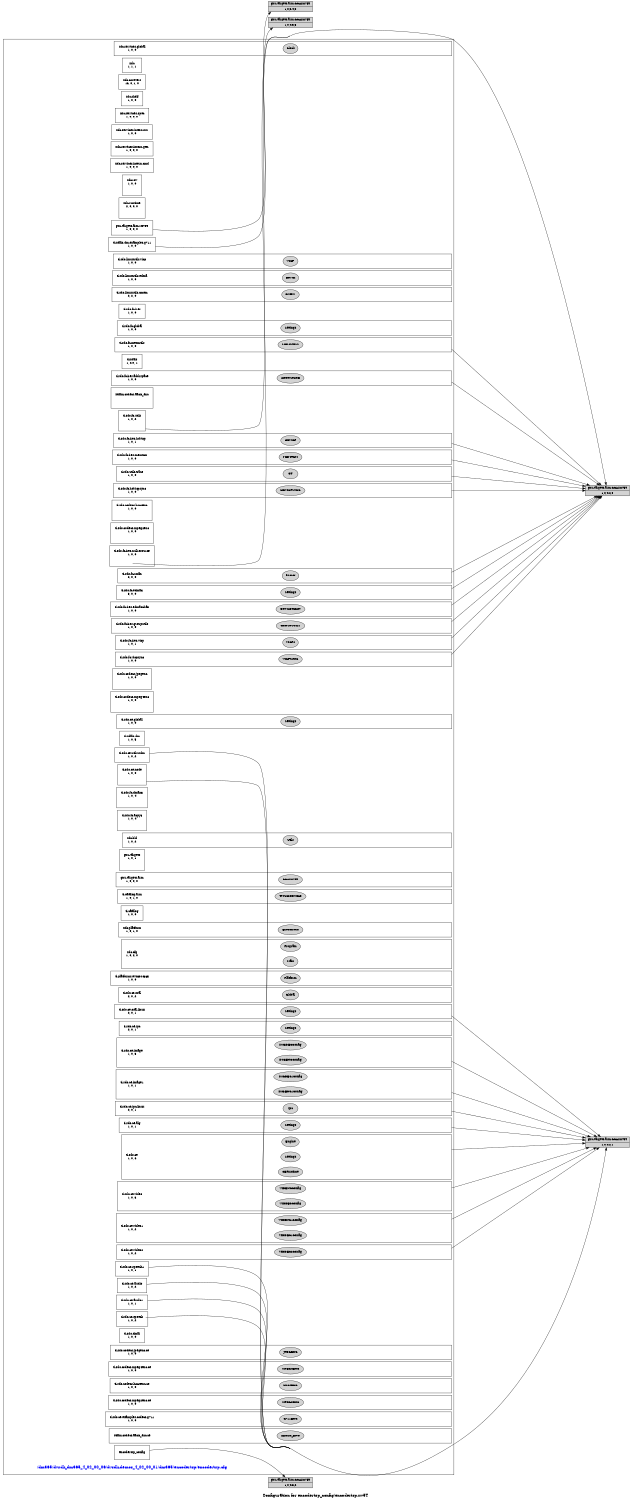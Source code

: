 digraph configuration {
    size="7.5,10";
    rankdir=LR;
    ranksep=".50 equally";
    concentrate=true;
    compound=true;
    label="\nConfiguration for encodertsp_config/encodertsp.xv5T"
  node [font=Helvetica, fontsize=14, fontcolor=black];  subgraph cluster0 {label=""; __cfg [label="/dm365/dvsdk_dm365_4_02_00_06/dvsdk-demos_4_02_00_01/dm365/encodertsp/encodertsp.cfg", color=white, fontcolor=blue];
    node [font=Helvetica, fontsize=10];    subgraph cluster1 {
        label="";
        xdc_services_global__top [shape=box,label="xdc.services.global\n1, 0, 0", color=white];
        xdc_services_global__bot [shape=point,label="", style=invis];
        xdc_services_global_Clock [style=filled,fillcolor=lightgray, label="Clock"];
        xdc_services_global__top -> xdc_services_global_Clock[style=invis];
        xdc_services_global_Clock -> xdc_services_global__bot[style=invis];
    }
    subgraph cluster2 {
        label="";
        xdc__top [shape=box,label="xdc\n1, 1, 1", color=white];
    }
    subgraph cluster3 {
        label="";
        xdc_corevers__top [shape=box,label="xdc.corevers\n16, 0, 1, 0", color=white];
    }
    subgraph cluster4 {
        label="";
        xdc_shelf__top [shape=box,label="xdc.shelf\n1, 0, 0", color=white];
    }
    subgraph cluster5 {
        label="";
        xdc_services_spec__top [shape=box,label="xdc.services.spec\n1, 0, 0, 0", color=white];
    }
    subgraph cluster6 {
        label="";
        xdc_services_intern_xsr__top [shape=box,label="xdc.services.intern.xsr\n1, 0, 0", color=white];
    }
    subgraph cluster7 {
        label="";
        xdc_services_intern_gen__top [shape=box,label="xdc.services.intern.gen\n1, 0, 0, 0", color=white];
    }
    subgraph cluster8 {
        label="";
        xdc_services_intern_cmd__top [shape=box,label="xdc.services.intern.cmd\n1, 0, 0, 0", color=white];
    }
    subgraph cluster9 {
        label="";
        xdc_rov__top [shape=box,label="xdc.rov\n1, 0, 0", color=white];
        xdc_rov__bot [shape=point,label="", style=invis];
    }
    subgraph cluster10 {
        label="";
        xdc_runtime__top [shape=box,label="xdc.runtime\n2, 0, 0, 0", color=white];
        xdc_runtime__bot [shape=point,label="", style=invis];
    }
    subgraph cluster11 {
        label="";
        gnu_targets_arm_rtsv5T__top [shape=box,label="gnu.targets.arm.rtsv5T\n1, 0, 0, 0", color=white];
    }
    subgraph cluster12 {
        label="";
        ti_sdo_linuxutils_vicp__top [shape=box,label="ti.sdo.linuxutils.vicp\n1, 0, 0", color=white];
        ti_sdo_linuxutils_vicp__bot [shape=point,label="", style=invis];
        ti_sdo_linuxutils_vicp_VICP [style=filled,fillcolor=lightgray, label="VICP"];
        ti_sdo_linuxutils_vicp__top -> ti_sdo_linuxutils_vicp_VICP[style=invis];
        ti_sdo_linuxutils_vicp_VICP -> ti_sdo_linuxutils_vicp__bot[style=invis];
    }
    subgraph cluster13 {
        label="";
        ti_sdo_linuxutils_edma__top [shape=box,label="ti.sdo.linuxutils.edma\n1, 0, 0", color=white];
        ti_sdo_linuxutils_edma__bot [shape=point,label="", style=invis];
        ti_sdo_linuxutils_edma_EDMA [style=filled,fillcolor=lightgray, label="EDMA"];
        ti_sdo_linuxutils_edma__top -> ti_sdo_linuxutils_edma_EDMA[style=invis];
        ti_sdo_linuxutils_edma_EDMA -> ti_sdo_linuxutils_edma__bot[style=invis];
    }
    subgraph cluster14 {
        label="";
        ti_sdo_linuxutils_cmem__top [shape=box,label="ti.sdo.linuxutils.cmem\n2, 2, 0", color=white];
        ti_sdo_linuxutils_cmem__bot [shape=point,label="", style=invis];
        ti_sdo_linuxutils_cmem_CMEM [style=filled,fillcolor=lightgray, label="CMEM"];
        ti_sdo_linuxutils_cmem__top -> ti_sdo_linuxutils_cmem_CMEM[style=invis];
        ti_sdo_linuxutils_cmem_CMEM -> ti_sdo_linuxutils_cmem__bot[style=invis];
    }
    subgraph cluster15 {
        label="";
        ti_xdais_dm_examples_g711__top [shape=box,label="ti.xdais.dm.examples.g711\n1, 0, 0", color=white];
    }
    subgraph cluster16 {
        label="";
        ti_sdo_fc_ires__top [shape=box,label="ti.sdo.fc.ires\n1, 0, 0", color=white];
    }
    subgraph cluster17 {
        label="";
        ti_sdo_fc_global__top [shape=box,label="ti.sdo.fc.global\n1, 0, 0", color=white];
        ti_sdo_fc_global__bot [shape=point,label="", style=invis];
        ti_sdo_fc_global_Settings [style=filled,fillcolor=lightgray, label="Settings"];
        ti_sdo_fc_global__top -> ti_sdo_fc_global_Settings[style=invis];
        ti_sdo_fc_global_Settings -> ti_sdo_fc_global__bot[style=invis];
    }
    subgraph cluster18 {
        label="";
        ti_sdo_fc_memutils__top [shape=box,label="ti.sdo.fc.memutils\n1, 0, 0", color=white];
        ti_sdo_fc_memutils__bot [shape=point,label="", style=invis];
        ti_sdo_fc_memutils_MEMUTILS [style=filled,fillcolor=lightgray, label="MEMUTILS"];
        ti_sdo_fc_memutils__top -> ti_sdo_fc_memutils_MEMUTILS[style=invis];
        ti_sdo_fc_memutils_MEMUTILS -> ti_sdo_fc_memutils__bot[style=invis];
    }
    subgraph cluster19 {
        label="";
        ti_xdais__top [shape=box,label="ti.xdais\n1, 2.0, 1", color=white];
    }
    subgraph cluster20 {
        label="";
        ti_sdo_fc_ires_addrspace__top [shape=box,label="ti.sdo.fc.ires.addrspace\n1, 0, 0", color=white];
        ti_sdo_fc_ires_addrspace__bot [shape=point,label="", style=invis];
        ti_sdo_fc_ires_addrspace_ADDRSPACE [style=filled,fillcolor=lightgray, label="ADDRSPACE"];
        ti_sdo_fc_ires_addrspace__top -> ti_sdo_fc_ires_addrspace_ADDRSPACE[style=invis];
        ti_sdo_fc_ires_addrspace_ADDRSPACE -> ti_sdo_fc_ires_addrspace__bot[style=invis];
    }
    subgraph cluster21 {
        label="";
        ittiam_codecs_aaclc_enc__top [shape=box,label="ittiam.codecs.aaclc_enc\n", color=white];
        ittiam_codecs_aaclc_enc__bot [shape=point,label="", style=invis];
    }
    subgraph cluster22 {
        label="";
        ti_sdo_fc_utils__top [shape=box,label="ti.sdo.fc.utils\n1, 0, 2", color=white];
        ti_sdo_fc_utils__bot [shape=point,label="", style=invis];
    }
    subgraph cluster23 {
        label="";
        ti_sdo_fc_ires_hdvicp__top [shape=box,label="ti.sdo.fc.ires.hdvicp\n1, 0, 1", color=white];
        ti_sdo_fc_ires_hdvicp__bot [shape=point,label="", style=invis];
        ti_sdo_fc_ires_hdvicp_HDVICP [style=filled,fillcolor=lightgray, label="HDVICP"];
        ti_sdo_fc_ires_hdvicp__top -> ti_sdo_fc_ires_hdvicp_HDVICP[style=invis];
        ti_sdo_fc_ires_hdvicp_HDVICP -> ti_sdo_fc_ires_hdvicp__bot[style=invis];
    }
    subgraph cluster24 {
        label="";
        ti_sdo_fc_ires_memtcm__top [shape=box,label="ti.sdo.fc.ires.memtcm\n1, 0, 0", color=white];
        ti_sdo_fc_ires_memtcm__bot [shape=point,label="", style=invis];
        ti_sdo_fc_ires_memtcm_MEMTCM [style=filled,fillcolor=lightgray, label="MEMTCM"];
        ti_sdo_fc_ires_memtcm__top -> ti_sdo_fc_ires_memtcm_MEMTCM[style=invis];
        ti_sdo_fc_ires_memtcm_MEMTCM -> ti_sdo_fc_ires_memtcm__bot[style=invis];
    }
    subgraph cluster25 {
        label="";
        ti_sdo_utils_trace__top [shape=box,label="ti.sdo.utils.trace\n1, 0, 0", color=white];
        ti_sdo_utils_trace__bot [shape=point,label="", style=invis];
        ti_sdo_utils_trace_GT [style=filled,fillcolor=lightgray, label="GT"];
        ti_sdo_utils_trace__top -> ti_sdo_utils_trace_GT[style=invis];
        ti_sdo_utils_trace_GT -> ti_sdo_utils_trace__bot[style=invis];
    }
    subgraph cluster26 {
        label="";
        ti_sdo_fc_hdvicpsync__top [shape=box,label="ti.sdo.fc.hdvicpsync\n1, 0, 0", color=white];
        ti_sdo_fc_hdvicpsync__bot [shape=point,label="", style=invis];
        ti_sdo_fc_hdvicpsync_HDVICPSYNC [style=filled,fillcolor=lightgray, label="HDVICPSYNC"];
        ti_sdo_fc_hdvicpsync__top -> ti_sdo_fc_hdvicpsync_HDVICPSYNC[style=invis];
        ti_sdo_fc_hdvicpsync_HDVICPSYNC -> ti_sdo_fc_hdvicpsync__bot[style=invis];
    }
    subgraph cluster27 {
        label="";
        ti_sdo_codecs_h264enc__top [shape=box,label="ti.sdo.codecs.h264enc\n1, 0, 0", color=white];
        ti_sdo_codecs_h264enc__bot [shape=point,label="", style=invis];
    }
    subgraph cluster28 {
        label="";
        ti_sdo_codecs_mpeg2enc__top [shape=box,label="ti.sdo.codecs.mpeg2enc\n1, 0, 0", color=white];
        ti_sdo_codecs_mpeg2enc__bot [shape=point,label="", style=invis];
    }
    subgraph cluster29 {
        label="";
        ti_sdo_fc_ires_nullresource__top [shape=box,label="ti.sdo.fc.ires.nullresource\n1, 0, 0", color=white];
        ti_sdo_fc_ires_nullresource__bot [shape=point,label="", style=invis];
    }
    subgraph cluster30 {
        label="";
        ti_sdo_fc_rman__top [shape=box,label="ti.sdo.fc.rman\n2, 0, 0", color=white];
        ti_sdo_fc_rman__bot [shape=point,label="", style=invis];
        ti_sdo_fc_rman_RMAN [style=filled,fillcolor=lightgray, label="RMAN"];
        ti_sdo_fc_rman__top -> ti_sdo_fc_rman_RMAN[style=invis];
        ti_sdo_fc_rman_RMAN -> ti_sdo_fc_rman__bot[style=invis];
    }
    subgraph cluster31 {
        label="";
        ti_sdo_fc_edma3__top [shape=box,label="ti.sdo.fc.edma3\n3, 0, 0", color=white];
        ti_sdo_fc_edma3__bot [shape=point,label="", style=invis];
        ti_sdo_fc_edma3_Settings [style=filled,fillcolor=lightgray, label="Settings"];
        ti_sdo_fc_edma3__top -> ti_sdo_fc_edma3_Settings[style=invis];
        ti_sdo_fc_edma3_Settings -> ti_sdo_fc_edma3__bot[style=invis];
    }
    subgraph cluster32 {
        label="";
        ti_sdo_fc_ires_edma3chan__top [shape=box,label="ti.sdo.fc.ires.edma3chan\n1, 0, 0", color=white];
        ti_sdo_fc_ires_edma3chan__bot [shape=point,label="", style=invis];
        ti_sdo_fc_ires_edma3chan_EDMA3CHAN [style=filled,fillcolor=lightgray, label="EDMA3CHAN"];
        ti_sdo_fc_ires_edma3chan__top -> ti_sdo_fc_ires_edma3chan_EDMA3CHAN[style=invis];
        ti_sdo_fc_ires_edma3chan_EDMA3CHAN -> ti_sdo_fc_ires_edma3chan__bot[style=invis];
    }
    subgraph cluster33 {
        label="";
        ti_sdo_fc_ires_grouputils__top [shape=box,label="ti.sdo.fc.ires.grouputils\n1, 0, 0", color=white];
        ti_sdo_fc_ires_grouputils__bot [shape=point,label="", style=invis];
        ti_sdo_fc_ires_grouputils_GROUPUTILS [style=filled,fillcolor=lightgray, label="GROUPUTILS"];
        ti_sdo_fc_ires_grouputils__top -> ti_sdo_fc_ires_grouputils_GROUPUTILS[style=invis];
        ti_sdo_fc_ires_grouputils_GROUPUTILS -> ti_sdo_fc_ires_grouputils__bot[style=invis];
    }
    subgraph cluster34 {
        label="";
        ti_sdo_fc_ires_vicp__top [shape=box,label="ti.sdo.fc.ires.vicp\n1, 0, 1", color=white];
        ti_sdo_fc_ires_vicp__bot [shape=point,label="", style=invis];
        ti_sdo_fc_ires_vicp_VICP2 [style=filled,fillcolor=lightgray, label="VICP2"];
        ti_sdo_fc_ires_vicp__top -> ti_sdo_fc_ires_vicp_VICP2[style=invis];
        ti_sdo_fc_ires_vicp_VICP2 -> ti_sdo_fc_ires_vicp__bot[style=invis];
    }
    subgraph cluster35 {
        label="";
        ti_sdo_fc_vicpsync__top [shape=box,label="ti.sdo.fc.vicpsync\n1, 0, 0", color=white];
        ti_sdo_fc_vicpsync__bot [shape=point,label="", style=invis];
        ti_sdo_fc_vicpsync_VICPSYNC [style=filled,fillcolor=lightgray, label="VICPSYNC"];
        ti_sdo_fc_vicpsync__top -> ti_sdo_fc_vicpsync_VICPSYNC[style=invis];
        ti_sdo_fc_vicpsync_VICPSYNC -> ti_sdo_fc_vicpsync__bot[style=invis];
    }
    subgraph cluster36 {
        label="";
        ti_sdo_codecs_jpegenc__top [shape=box,label="ti.sdo.codecs.jpegenc\n1, 0, 0", color=white];
        ti_sdo_codecs_jpegenc__bot [shape=point,label="", style=invis];
    }
    subgraph cluster37 {
        label="";
        ti_sdo_codecs_mpeg4enc__top [shape=box,label="ti.sdo.codecs.mpeg4enc\n1, 0, 0", color=white];
        ti_sdo_codecs_mpeg4enc__bot [shape=point,label="", style=invis];
    }
    subgraph cluster38 {
        label="";
        ti_sdo_ce_global__top [shape=box,label="ti.sdo.ce.global\n1, 0, 0", color=white];
        ti_sdo_ce_global__bot [shape=point,label="", style=invis];
        ti_sdo_ce_global_Settings [style=filled,fillcolor=lightgray, label="Settings"];
        ti_sdo_ce_global__top -> ti_sdo_ce_global_Settings[style=invis];
        ti_sdo_ce_global_Settings -> ti_sdo_ce_global__bot[style=invis];
    }
    subgraph cluster39 {
        label="";
        ti_xdais_dm__top [shape=box,label="ti.xdais.dm\n1, 0, 5", color=white];
    }
    subgraph cluster40 {
        label="";
        ti_sdo_ce_utils_xdm__top [shape=box,label="ti.sdo.ce.utils.xdm\n1, 0, 2", color=white];
    }
    subgraph cluster41 {
        label="";
        ti_sdo_ce_node__top [shape=box,label="ti.sdo.ce.node\n1, 0, 0", color=white];
        ti_sdo_ce_node__bot [shape=point,label="", style=invis];
    }
    subgraph cluster42 {
        label="";
        ti_sdo_fc_dman3__top [shape=box,label="ti.sdo.fc.dman3\n1, 0, 4", color=white];
        ti_sdo_fc_dman3__bot [shape=point,label="", style=invis];
    }
    subgraph cluster43 {
        label="";
        ti_sdo_fc_acpy3__top [shape=box,label="ti.sdo.fc.acpy3\n1, 0, 4", color=white];
        ti_sdo_fc_acpy3__bot [shape=point,label="", style=invis];
    }
    subgraph cluster44 {
        label="";
        xdc_bld__top [shape=box,label="xdc.bld\n1, 0, 2", color=white];
        xdc_bld__bot [shape=point,label="", style=invis];
        xdc_bld_Utils [style=filled,fillcolor=lightgray, label="Utils"];
        xdc_bld__top -> xdc_bld_Utils[style=invis];
        xdc_bld_Utils -> xdc_bld__bot[style=invis];
    }
    subgraph cluster45 {
        label="";
        gnu_targets__top [shape=box,label="gnu.targets\n1, 0, 1", color=white];
        gnu_targets__bot [shape=point,label="", style=invis];
    }
    subgraph cluster46 {
        label="";
        gnu_targets_arm__top [shape=box,label="gnu.targets.arm\n1, 0, 0, 0", color=white];
        gnu_targets_arm__bot [shape=point,label="", style=invis];
        gnu_targets_arm_GCArmv5T [style=filled,fillcolor=lightgray, label="GCArmv5T"];
        gnu_targets_arm__top -> gnu_targets_arm_GCArmv5T[style=invis];
        gnu_targets_arm_GCArmv5T -> gnu_targets_arm__bot[style=invis];
    }
    subgraph cluster47 {
        label="";
        ti_catalog_arm__top [shape=box,label="ti.catalog.arm\n1, 0, 1, 0", color=white];
        ti_catalog_arm__bot [shape=point,label="", style=invis];
        ti_catalog_arm_TMS320DM365 [style=filled,fillcolor=lightgray, label="TMS320DM365"];
        ti_catalog_arm__top -> ti_catalog_arm_TMS320DM365[style=invis];
        ti_catalog_arm_TMS320DM365 -> ti_catalog_arm__bot[style=invis];
    }
    subgraph cluster48 {
        label="";
        ti_catalog__top [shape=box,label="ti.catalog\n1, 0, 0", color=white];
    }
    subgraph cluster49 {
        label="";
        xdc_platform__top [shape=box,label="xdc.platform\n1, 0, 1, 0", color=white];
        xdc_platform__bot [shape=point,label="", style=invis];
        xdc_platform_ExeContext [style=filled,fillcolor=lightgray, label="ExeContext"];
        xdc_platform__top -> xdc_platform_ExeContext[style=invis];
        xdc_platform_ExeContext -> xdc_platform__bot[style=invis];
    }
    subgraph cluster50 {
        label="";
        xdc_cfg__top [shape=box,label="xdc.cfg\n1, 0, 2, 0", color=white];
        xdc_cfg__bot [shape=point,label="", style=invis];
        xdc_cfg_Program [style=filled,fillcolor=lightgray, label="Program"];
        xdc_cfg__top -> xdc_cfg_Program[style=invis];
        xdc_cfg_Program -> xdc_cfg__bot[style=invis];
        xdc_cfg_Main [style=filled,fillcolor=lightgray, label="Main"];
        xdc_cfg__top -> xdc_cfg_Main[style=invis];
        xdc_cfg_Main -> xdc_cfg__bot[style=invis];
    }
    subgraph cluster51 {
        label="";
        ti_platforms_evmDM365__top [shape=box,label="ti.platforms.evmDM365\n1, 0, 0", color=white];
        ti_platforms_evmDM365__bot [shape=point,label="", style=invis];
        ti_platforms_evmDM365_Platform [style=filled,fillcolor=lightgray, label="Platform"];
        ti_platforms_evmDM365__top -> ti_platforms_evmDM365_Platform[style=invis];
        ti_platforms_evmDM365_Platform -> ti_platforms_evmDM365__bot[style=invis];
    }
    subgraph cluster52 {
        label="";
        ti_sdo_ce_osal__top [shape=box,label="ti.sdo.ce.osal\n2, 0, 2", color=white];
        ti_sdo_ce_osal__bot [shape=point,label="", style=invis];
        ti_sdo_ce_osal_Global [style=filled,fillcolor=lightgray, label="Global"];
        ti_sdo_ce_osal__top -> ti_sdo_ce_osal_Global[style=invis];
        ti_sdo_ce_osal_Global -> ti_sdo_ce_osal__bot[style=invis];
    }
    subgraph cluster53 {
        label="";
        ti_sdo_ce_osal_linux__top [shape=box,label="ti.sdo.ce.osal.linux\n2, 0, 1", color=white];
        ti_sdo_ce_osal_linux__bot [shape=point,label="", style=invis];
        ti_sdo_ce_osal_linux_Settings [style=filled,fillcolor=lightgray, label="Settings"];
        ti_sdo_ce_osal_linux__top -> ti_sdo_ce_osal_linux_Settings[style=invis];
        ti_sdo_ce_osal_linux_Settings -> ti_sdo_ce_osal_linux__bot[style=invis];
    }
    subgraph cluster54 {
        label="";
        ti_sdo_ce_ipc__top [shape=box,label="ti.sdo.ce.ipc\n2, 0, 1", color=white];
        ti_sdo_ce_ipc__bot [shape=point,label="", style=invis];
        ti_sdo_ce_ipc_Settings [style=filled,fillcolor=lightgray, label="Settings"];
        ti_sdo_ce_ipc__top -> ti_sdo_ce_ipc_Settings[style=invis];
        ti_sdo_ce_ipc_Settings -> ti_sdo_ce_ipc__bot[style=invis];
    }
    subgraph cluster55 {
        label="";
        ti_sdo_ce_ipc_linux__top [shape=box,label="ti.sdo.ce.ipc.linux\n2, 0, 1", color=white];
        ti_sdo_ce_ipc_linux__bot [shape=point,label="", style=invis];
        ti_sdo_ce_ipc_linux_Ipc [style=filled,fillcolor=lightgray, label="Ipc"];
        ti_sdo_ce_ipc_linux__top -> ti_sdo_ce_ipc_linux_Ipc[style=invis];
        ti_sdo_ce_ipc_linux_Ipc -> ti_sdo_ce_ipc_linux__bot[style=invis];
    }
    subgraph cluster56 {
        label="";
        ti_sdo_ce_alg__top [shape=box,label="ti.sdo.ce.alg\n1, 0, 1", color=white];
        ti_sdo_ce_alg__bot [shape=point,label="", style=invis];
        ti_sdo_ce_alg_Settings [style=filled,fillcolor=lightgray, label="Settings"];
        ti_sdo_ce_alg__top -> ti_sdo_ce_alg_Settings[style=invis];
        ti_sdo_ce_alg_Settings -> ti_sdo_ce_alg__bot[style=invis];
    }
    subgraph cluster57 {
        label="";
        ti_sdo_ce__top [shape=box,label="ti.sdo.ce\n1, 0, 6", color=white];
        ti_sdo_ce__bot [shape=point,label="", style=invis];
        ti_sdo_ce_Engine [style=filled,fillcolor=lightgray, label="Engine"];
        ti_sdo_ce__top -> ti_sdo_ce_Engine[style=invis];
        ti_sdo_ce_Engine -> ti_sdo_ce__bot[style=invis];
        ti_sdo_ce_CERuntime [style=filled,fillcolor=lightgray, label="CERuntime"];
        ti_sdo_ce__top -> ti_sdo_ce_CERuntime[style=invis];
        ti_sdo_ce_CERuntime -> ti_sdo_ce__bot[style=invis];
        ti_sdo_ce_Settings [style=filled,fillcolor=lightgray, label="Settings"];
        ti_sdo_ce__top -> ti_sdo_ce_Settings[style=invis];
        ti_sdo_ce_Settings -> ti_sdo_ce__bot[style=invis];
    }
    subgraph cluster58 {
        label="";
        ti_sdo_ce_speech__top [shape=box,label="ti.sdo.ce.speech\n1, 0, 2", color=white];
    }
    subgraph cluster59 {
        label="";
        ti_sdo_ce_speech1__top [shape=box,label="ti.sdo.ce.speech1\n1, 0, 1", color=white];
    }
    subgraph cluster60 {
        label="";
        ti_sdo_ce_audio__top [shape=box,label="ti.sdo.ce.audio\n1, 0, 2", color=white];
    }
    subgraph cluster61 {
        label="";
        ti_sdo_ce_audio1__top [shape=box,label="ti.sdo.ce.audio1\n1, 0, 1", color=white];
    }
    subgraph cluster62 {
        label="";
        ti_sdo_ce_video__top [shape=box,label="ti.sdo.ce.video\n1, 0, 3", color=white];
        ti_sdo_ce_video__bot [shape=point,label="", style=invis];
        ti_sdo_ce_video_VIDENCConfig [style=filled,fillcolor=lightgray, label="VIDENCConfig"];
        ti_sdo_ce_video__top -> ti_sdo_ce_video_VIDENCConfig[style=invis];
        ti_sdo_ce_video_VIDENCConfig -> ti_sdo_ce_video__bot[style=invis];
        ti_sdo_ce_video_VIDDECConfig [style=filled,fillcolor=lightgray, label="VIDDECConfig"];
        ti_sdo_ce_video__top -> ti_sdo_ce_video_VIDDECConfig[style=invis];
        ti_sdo_ce_video_VIDDECConfig -> ti_sdo_ce_video__bot[style=invis];
    }
    subgraph cluster63 {
        label="";
        ti_sdo_ce_video1__top [shape=box,label="ti.sdo.ce.video1\n1, 0, 2", color=white];
        ti_sdo_ce_video1__bot [shape=point,label="", style=invis];
        ti_sdo_ce_video1_VIDENC1Config [style=filled,fillcolor=lightgray, label="VIDENC1Config"];
        ti_sdo_ce_video1__top -> ti_sdo_ce_video1_VIDENC1Config[style=invis];
        ti_sdo_ce_video1_VIDENC1Config -> ti_sdo_ce_video1__bot[style=invis];
        ti_sdo_ce_video1_VIDDEC1Config [style=filled,fillcolor=lightgray, label="VIDDEC1Config"];
        ti_sdo_ce_video1__top -> ti_sdo_ce_video1_VIDDEC1Config[style=invis];
        ti_sdo_ce_video1_VIDDEC1Config -> ti_sdo_ce_video1__bot[style=invis];
    }
    subgraph cluster64 {
        label="";
        ti_sdo_ce_video2__top [shape=box,label="ti.sdo.ce.video2\n1, 0, 2", color=white];
        ti_sdo_ce_video2__bot [shape=point,label="", style=invis];
        ti_sdo_ce_video2_VIDDEC2Config [style=filled,fillcolor=lightgray, label="VIDDEC2Config"];
        ti_sdo_ce_video2__top -> ti_sdo_ce_video2_VIDDEC2Config[style=invis];
        ti_sdo_ce_video2_VIDDEC2Config -> ti_sdo_ce_video2__bot[style=invis];
    }
    subgraph cluster65 {
        label="";
        ti_sdo_ce_image__top [shape=box,label="ti.sdo.ce.image\n1, 0, 3", color=white];
        ti_sdo_ce_image__bot [shape=point,label="", style=invis];
        ti_sdo_ce_image_IMGDECConfig [style=filled,fillcolor=lightgray, label="IMGDECConfig"];
        ti_sdo_ce_image__top -> ti_sdo_ce_image_IMGDECConfig[style=invis];
        ti_sdo_ce_image_IMGDECConfig -> ti_sdo_ce_image__bot[style=invis];
        ti_sdo_ce_image_IMGENCConfig [style=filled,fillcolor=lightgray, label="IMGENCConfig"];
        ti_sdo_ce_image__top -> ti_sdo_ce_image_IMGENCConfig[style=invis];
        ti_sdo_ce_image_IMGENCConfig -> ti_sdo_ce_image__bot[style=invis];
    }
    subgraph cluster66 {
        label="";
        ti_sdo_ce_image1__top [shape=box,label="ti.sdo.ce.image1\n1, 0, 1", color=white];
        ti_sdo_ce_image1__bot [shape=point,label="", style=invis];
        ti_sdo_ce_image1_IMGDEC1Config [style=filled,fillcolor=lightgray, label="IMGDEC1Config"];
        ti_sdo_ce_image1__top -> ti_sdo_ce_image1_IMGDEC1Config[style=invis];
        ti_sdo_ce_image1_IMGDEC1Config -> ti_sdo_ce_image1__bot[style=invis];
        ti_sdo_ce_image1_IMGENC1Config [style=filled,fillcolor=lightgray, label="IMGENC1Config"];
        ti_sdo_ce_image1__top -> ti_sdo_ce_image1_IMGENC1Config[style=invis];
        ti_sdo_ce_image1_IMGENC1Config -> ti_sdo_ce_image1__bot[style=invis];
    }
    subgraph cluster67 {
        label="";
        ti_sdo_dmai__top [shape=box,label="ti.sdo.dmai\n1, 0, 0", color=white];
    }
    subgraph cluster68 {
        label="";
        ti_sdo_codecs_jpegenc_ce__top [shape=box,label="ti.sdo.codecs.jpegenc.ce\n1, 0, 0", color=white];
        ti_sdo_codecs_jpegenc_ce__bot [shape=point,label="", style=invis];
        ti_sdo_codecs_jpegenc_ce_JPEGENC [style=filled,fillcolor=lightgray, label="JPEGENC"];
        ti_sdo_codecs_jpegenc_ce__top -> ti_sdo_codecs_jpegenc_ce_JPEGENC[style=invis];
        ti_sdo_codecs_jpegenc_ce_JPEGENC -> ti_sdo_codecs_jpegenc_ce__bot[style=invis];
    }
    subgraph cluster69 {
        label="";
        ti_sdo_codecs_mpeg4enc_ce__top [shape=box,label="ti.sdo.codecs.mpeg4enc.ce\n1, 0, 0", color=white];
        ti_sdo_codecs_mpeg4enc_ce__bot [shape=point,label="", style=invis];
        ti_sdo_codecs_mpeg4enc_ce_MPEG4ENC [style=filled,fillcolor=lightgray, label="MPEG4ENC"];
        ti_sdo_codecs_mpeg4enc_ce__top -> ti_sdo_codecs_mpeg4enc_ce_MPEG4ENC[style=invis];
        ti_sdo_codecs_mpeg4enc_ce_MPEG4ENC -> ti_sdo_codecs_mpeg4enc_ce__bot[style=invis];
    }
    subgraph cluster70 {
        label="";
        ti_sdo_codecs_h264enc_ce__top [shape=box,label="ti.sdo.codecs.h264enc.ce\n1, 0, 0", color=white];
        ti_sdo_codecs_h264enc_ce__bot [shape=point,label="", style=invis];
        ti_sdo_codecs_h264enc_ce_H264ENC [style=filled,fillcolor=lightgray, label="H264ENC"];
        ti_sdo_codecs_h264enc_ce__top -> ti_sdo_codecs_h264enc_ce_H264ENC[style=invis];
        ti_sdo_codecs_h264enc_ce_H264ENC -> ti_sdo_codecs_h264enc_ce__bot[style=invis];
    }
    subgraph cluster71 {
        label="";
        ti_sdo_codecs_mpeg2enc_ce__top [shape=box,label="ti.sdo.codecs.mpeg2enc.ce\n1, 0, 0", color=white];
        ti_sdo_codecs_mpeg2enc_ce__bot [shape=point,label="", style=invis];
        ti_sdo_codecs_mpeg2enc_ce_MPEG2ENC [style=filled,fillcolor=lightgray, label="MPEG2ENC"];
        ti_sdo_codecs_mpeg2enc_ce__top -> ti_sdo_codecs_mpeg2enc_ce_MPEG2ENC[style=invis];
        ti_sdo_codecs_mpeg2enc_ce_MPEG2ENC -> ti_sdo_codecs_mpeg2enc_ce__bot[style=invis];
    }
    subgraph cluster72 {
        label="";
        ti_sdo_ce_examples_codecs_g711__top [shape=box,label="ti.sdo.ce.examples.codecs.g711\n1, 0, 0", color=white];
        ti_sdo_ce_examples_codecs_g711__bot [shape=point,label="", style=invis];
        ti_sdo_ce_examples_codecs_g711_G711ENC [style=filled,fillcolor=lightgray, label="G711ENC"];
        ti_sdo_ce_examples_codecs_g711__top -> ti_sdo_ce_examples_codecs_g711_G711ENC[style=invis];
        ti_sdo_ce_examples_codecs_g711_G711ENC -> ti_sdo_ce_examples_codecs_g711__bot[style=invis];
    }
    subgraph cluster73 {
        label="";
        ittiam_codecs_aaclc_enc_ce__top [shape=box,label="ittiam.codecs.aaclc_enc.ce\n", color=white];
        ittiam_codecs_aaclc_enc_ce__bot [shape=point,label="", style=invis];
        ittiam_codecs_aaclc_enc_ce_AACLC_ENC [style=filled,fillcolor=lightgray, label="AACLC_ENC"];
        ittiam_codecs_aaclc_enc_ce__top -> ittiam_codecs_aaclc_enc_ce_AACLC_ENC[style=invis];
        ittiam_codecs_aaclc_enc_ce_AACLC_ENC -> ittiam_codecs_aaclc_enc_ce__bot[style=invis];
    }
    subgraph cluster74 {
        label="";
        encodertsp_config__top [shape=box,label="encodertsp_config\n", color=white];
    }
  }
  node [font=Helvetica, fontsize=10];
    gnu_targets_arm_GCArmv5T__1_0_3__4_3 [shape=record,label="gnu.targets.arm.GCArmv5T|1,0,3.4,3",style=filled, fillcolor=lightgrey];
    gnu_targets_arm_rtsv5T__top -> gnu_targets_arm_GCArmv5T__1_0_3__4_3 [ltail=cluster11];
    gnu_targets_arm_GCArmv5T__1_0_4__3_3 [shape=record,label="gnu.targets.arm.GCArmv5T|1,0,4.3,3",style=filled, fillcolor=lightgrey];
    ti_xdais_dm_examples_g711__top -> gnu_targets_arm_GCArmv5T__1_0_4__3_3 [ltail=cluster15];
    gnu_targets_arm_GCArmv5T__1_0_4__2_0 [shape=record,label="gnu.targets.arm.GCArmv5T|1,0,4.2,0",style=filled, fillcolor=lightgrey];
    ti_sdo_fc_memutils__bot -> gnu_targets_arm_GCArmv5T__1_0_4__2_0 [ltail=cluster18];
    gnu_targets_arm_GCArmv5T__1_0_4__2_0 [shape=record,label="gnu.targets.arm.GCArmv5T|1,0,4.2,0",style=filled, fillcolor=lightgrey];
    ti_sdo_fc_ires_addrspace__bot -> gnu_targets_arm_GCArmv5T__1_0_4__2_0 [ltail=cluster20];
    gnu_targets_arm_GCArmv5T__1_0_4__2_0 [shape=record,label="gnu.targets.arm.GCArmv5T|1,0,4.2,0",style=filled, fillcolor=lightgrey];
    ti_sdo_fc_utils__bot -> gnu_targets_arm_GCArmv5T__1_0_4__2_0 [ltail=cluster22];
    gnu_targets_arm_GCArmv5T__1_0_4__2_0 [shape=record,label="gnu.targets.arm.GCArmv5T|1,0,4.2,0",style=filled, fillcolor=lightgrey];
    ti_sdo_fc_ires_hdvicp__bot -> gnu_targets_arm_GCArmv5T__1_0_4__2_0 [ltail=cluster23];
    gnu_targets_arm_GCArmv5T__1_0_4__2_0 [shape=record,label="gnu.targets.arm.GCArmv5T|1,0,4.2,0",style=filled, fillcolor=lightgrey];
    ti_sdo_fc_ires_memtcm__bot -> gnu_targets_arm_GCArmv5T__1_0_4__2_0 [ltail=cluster24];
    gnu_targets_arm_GCArmv5T__1_0_4__2_0 [shape=record,label="gnu.targets.arm.GCArmv5T|1,0,4.2,0",style=filled, fillcolor=lightgrey];
    ti_sdo_utils_trace__bot -> gnu_targets_arm_GCArmv5T__1_0_4__2_0 [ltail=cluster25];
    gnu_targets_arm_GCArmv5T__1_0_4__2_0 [shape=record,label="gnu.targets.arm.GCArmv5T|1,0,4.2,0",style=filled, fillcolor=lightgrey];
    ti_sdo_fc_hdvicpsync__bot -> gnu_targets_arm_GCArmv5T__1_0_4__2_0 [ltail=cluster26];
    gnu_targets_arm_GCArmv5T__1_0_4__2_0 [shape=record,label="gnu.targets.arm.GCArmv5T|1,0,4.2,0",style=filled, fillcolor=lightgrey];
    ti_sdo_fc_ires_nullresource__bot -> gnu_targets_arm_GCArmv5T__1_0_4__2_0 [ltail=cluster29];
    gnu_targets_arm_GCArmv5T__1_0_4__2_0 [shape=record,label="gnu.targets.arm.GCArmv5T|1,0,4.2,0",style=filled, fillcolor=lightgrey];
    ti_sdo_fc_rman__bot -> gnu_targets_arm_GCArmv5T__1_0_4__2_0 [ltail=cluster30];
    gnu_targets_arm_GCArmv5T__1_0_4__2_0 [shape=record,label="gnu.targets.arm.GCArmv5T|1,0,4.2,0",style=filled, fillcolor=lightgrey];
    ti_sdo_fc_edma3__bot -> gnu_targets_arm_GCArmv5T__1_0_4__2_0 [ltail=cluster31];
    gnu_targets_arm_GCArmv5T__1_0_4__2_0 [shape=record,label="gnu.targets.arm.GCArmv5T|1,0,4.2,0",style=filled, fillcolor=lightgrey];
    ti_sdo_fc_ires_edma3chan__bot -> gnu_targets_arm_GCArmv5T__1_0_4__2_0 [ltail=cluster32];
    gnu_targets_arm_GCArmv5T__1_0_4__2_0 [shape=record,label="gnu.targets.arm.GCArmv5T|1,0,4.2,0",style=filled, fillcolor=lightgrey];
    ti_sdo_fc_ires_grouputils__bot -> gnu_targets_arm_GCArmv5T__1_0_4__2_0 [ltail=cluster33];
    gnu_targets_arm_GCArmv5T__1_0_4__2_0 [shape=record,label="gnu.targets.arm.GCArmv5T|1,0,4.2,0",style=filled, fillcolor=lightgrey];
    ti_sdo_fc_ires_vicp__bot -> gnu_targets_arm_GCArmv5T__1_0_4__2_0 [ltail=cluster34];
    gnu_targets_arm_GCArmv5T__1_0_4__2_0 [shape=record,label="gnu.targets.arm.GCArmv5T|1,0,4.2,0",style=filled, fillcolor=lightgrey];
    ti_sdo_fc_vicpsync__bot -> gnu_targets_arm_GCArmv5T__1_0_4__2_0 [ltail=cluster35];
    gnu_targets_arm_GCArmv5T__1_0_4__2_1 [shape=record,label="gnu.targets.arm.GCArmv5T|1,0,4.2,1",style=filled, fillcolor=lightgrey];
    ti_sdo_ce_utils_xdm__top -> gnu_targets_arm_GCArmv5T__1_0_4__2_1 [ltail=cluster40];
    gnu_targets_arm_GCArmv5T__1_0_4__2_1 [shape=record,label="gnu.targets.arm.GCArmv5T|1,0,4.2,1",style=filled, fillcolor=lightgrey];
    ti_sdo_ce_node__bot -> gnu_targets_arm_GCArmv5T__1_0_4__2_1 [ltail=cluster41];
    gnu_targets_arm_GCArmv5T__1_0_4__2_1 [shape=record,label="gnu.targets.arm.GCArmv5T|1,0,4.2,1",style=filled, fillcolor=lightgrey];
    ti_sdo_ce_osal_linux__bot -> gnu_targets_arm_GCArmv5T__1_0_4__2_1 [ltail=cluster53];
    gnu_targets_arm_GCArmv5T__1_0_4__2_1 [shape=record,label="gnu.targets.arm.GCArmv5T|1,0,4.2,1",style=filled, fillcolor=lightgrey];
    ti_sdo_ce_ipc_linux__bot -> gnu_targets_arm_GCArmv5T__1_0_4__2_1 [ltail=cluster55];
    gnu_targets_arm_GCArmv5T__1_0_4__2_1 [shape=record,label="gnu.targets.arm.GCArmv5T|1,0,4.2,1",style=filled, fillcolor=lightgrey];
    ti_sdo_ce_alg__bot -> gnu_targets_arm_GCArmv5T__1_0_4__2_1 [ltail=cluster56];
    gnu_targets_arm_GCArmv5T__1_0_4__2_1 [shape=record,label="gnu.targets.arm.GCArmv5T|1,0,4.2,1",style=filled, fillcolor=lightgrey];
    ti_sdo_ce__bot -> gnu_targets_arm_GCArmv5T__1_0_4__2_1 [ltail=cluster57];
    gnu_targets_arm_GCArmv5T__1_0_4__2_1 [shape=record,label="gnu.targets.arm.GCArmv5T|1,0,4.2,1",style=filled, fillcolor=lightgrey];
    ti_sdo_ce_speech__top -> gnu_targets_arm_GCArmv5T__1_0_4__2_1 [ltail=cluster58];
    gnu_targets_arm_GCArmv5T__1_0_4__2_1 [shape=record,label="gnu.targets.arm.GCArmv5T|1,0,4.2,1",style=filled, fillcolor=lightgrey];
    ti_sdo_ce_speech1__top -> gnu_targets_arm_GCArmv5T__1_0_4__2_1 [ltail=cluster59];
    gnu_targets_arm_GCArmv5T__1_0_4__2_1 [shape=record,label="gnu.targets.arm.GCArmv5T|1,0,4.2,1",style=filled, fillcolor=lightgrey];
    ti_sdo_ce_audio__top -> gnu_targets_arm_GCArmv5T__1_0_4__2_1 [ltail=cluster60];
    gnu_targets_arm_GCArmv5T__1_0_4__2_1 [shape=record,label="gnu.targets.arm.GCArmv5T|1,0,4.2,1",style=filled, fillcolor=lightgrey];
    ti_sdo_ce_audio1__top -> gnu_targets_arm_GCArmv5T__1_0_4__2_1 [ltail=cluster61];
    gnu_targets_arm_GCArmv5T__1_0_4__2_1 [shape=record,label="gnu.targets.arm.GCArmv5T|1,0,4.2,1",style=filled, fillcolor=lightgrey];
    ti_sdo_ce_video__bot -> gnu_targets_arm_GCArmv5T__1_0_4__2_1 [ltail=cluster62];
    gnu_targets_arm_GCArmv5T__1_0_4__2_1 [shape=record,label="gnu.targets.arm.GCArmv5T|1,0,4.2,1",style=filled, fillcolor=lightgrey];
    ti_sdo_ce_video1__bot -> gnu_targets_arm_GCArmv5T__1_0_4__2_1 [ltail=cluster63];
    gnu_targets_arm_GCArmv5T__1_0_4__2_1 [shape=record,label="gnu.targets.arm.GCArmv5T|1,0,4.2,1",style=filled, fillcolor=lightgrey];
    ti_sdo_ce_video2__bot -> gnu_targets_arm_GCArmv5T__1_0_4__2_1 [ltail=cluster64];
    gnu_targets_arm_GCArmv5T__1_0_4__2_1 [shape=record,label="gnu.targets.arm.GCArmv5T|1,0,4.2,1",style=filled, fillcolor=lightgrey];
    ti_sdo_ce_image__bot -> gnu_targets_arm_GCArmv5T__1_0_4__2_1 [ltail=cluster65];
    gnu_targets_arm_GCArmv5T__1_0_4__2_1 [shape=record,label="gnu.targets.arm.GCArmv5T|1,0,4.2,1",style=filled, fillcolor=lightgrey];
    ti_sdo_ce_image1__bot -> gnu_targets_arm_GCArmv5T__1_0_4__2_1 [ltail=cluster66];
    gnu_targets_arm_GCArmv5T__1_0_4__3_2 [shape=record,label="gnu.targets.arm.GCArmv5T|1,0,4.3,2",style=filled, fillcolor=lightgrey];
    encodertsp_config__top -> gnu_targets_arm_GCArmv5T__1_0_4__3_2 [ltail=cluster74];
}
